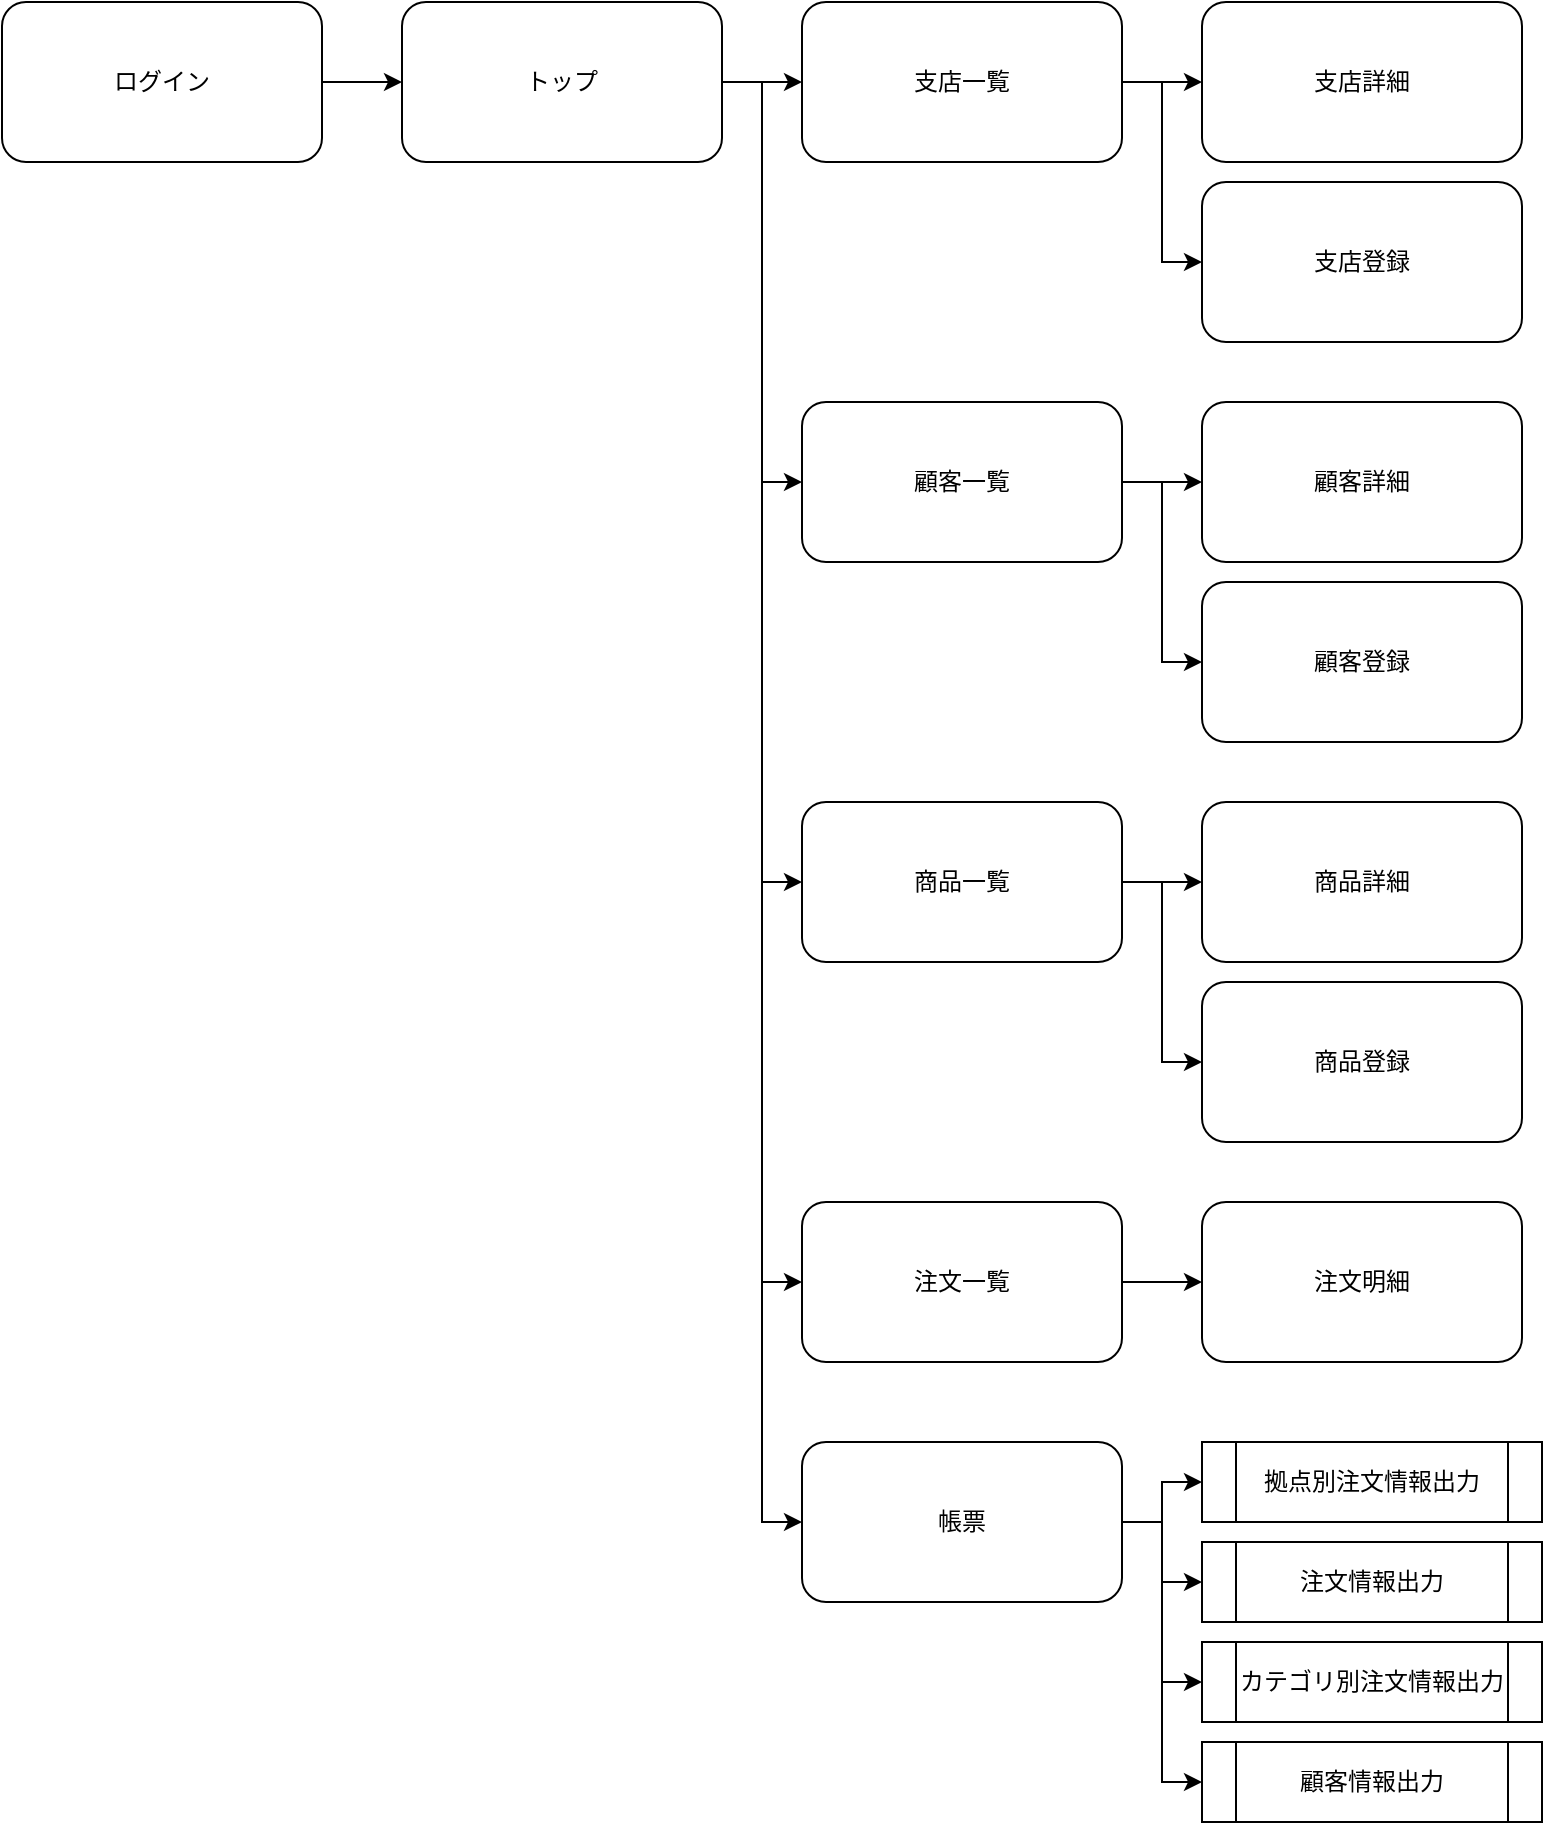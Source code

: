<mxfile version="14.0.5" type="google"><diagram id="vrm3SzyfWk53lHhbOT5x" name="Page-1"><mxGraphModel dx="1038" dy="528" grid="1" gridSize="10" guides="1" tooltips="1" connect="1" arrows="1" fold="1" page="1" pageScale="1" pageWidth="827" pageHeight="1169" math="0" shadow="0"><root><mxCell id="0"/><mxCell id="1" parent="0"/><mxCell id="nswdCbHabbKZscc-_9Zi-15" value="" style="edgeStyle=orthogonalEdgeStyle;rounded=0;orthogonalLoop=1;jettySize=auto;html=1;" edge="1" parent="1" source="nswdCbHabbKZscc-_9Zi-1" target="nswdCbHabbKZscc-_9Zi-2"><mxGeometry relative="1" as="geometry"/></mxCell><mxCell id="nswdCbHabbKZscc-_9Zi-1" value="ログイン" style="rounded=1;whiteSpace=wrap;html=1;" vertex="1" parent="1"><mxGeometry x="40" y="40" width="160" height="80" as="geometry"/></mxCell><mxCell id="nswdCbHabbKZscc-_9Zi-16" value="" style="edgeStyle=orthogonalEdgeStyle;rounded=0;orthogonalLoop=1;jettySize=auto;html=1;" edge="1" parent="1" source="nswdCbHabbKZscc-_9Zi-2" target="nswdCbHabbKZscc-_9Zi-3"><mxGeometry relative="1" as="geometry"/></mxCell><mxCell id="nswdCbHabbKZscc-_9Zi-19" style="edgeStyle=orthogonalEdgeStyle;rounded=0;orthogonalLoop=1;jettySize=auto;html=1;exitX=1;exitY=0.5;exitDx=0;exitDy=0;entryX=0;entryY=0.5;entryDx=0;entryDy=0;" edge="1" parent="1" source="nswdCbHabbKZscc-_9Zi-2" target="nswdCbHabbKZscc-_9Zi-6"><mxGeometry relative="1" as="geometry"/></mxCell><mxCell id="nswdCbHabbKZscc-_9Zi-22" style="edgeStyle=orthogonalEdgeStyle;rounded=0;orthogonalLoop=1;jettySize=auto;html=1;exitX=1;exitY=0.5;exitDx=0;exitDy=0;entryX=0;entryY=0.5;entryDx=0;entryDy=0;" edge="1" parent="1" source="nswdCbHabbKZscc-_9Zi-2" target="nswdCbHabbKZscc-_9Zi-9"><mxGeometry relative="1" as="geometry"/></mxCell><mxCell id="nswdCbHabbKZscc-_9Zi-25" style="edgeStyle=orthogonalEdgeStyle;rounded=0;orthogonalLoop=1;jettySize=auto;html=1;exitX=1;exitY=0.5;exitDx=0;exitDy=0;entryX=0;entryY=0.5;entryDx=0;entryDy=0;" edge="1" parent="1" source="nswdCbHabbKZscc-_9Zi-2" target="nswdCbHabbKZscc-_9Zi-12"><mxGeometry relative="1" as="geometry"/></mxCell><mxCell id="nswdCbHabbKZscc-_9Zi-27" style="edgeStyle=orthogonalEdgeStyle;rounded=0;orthogonalLoop=1;jettySize=auto;html=1;exitX=1;exitY=0.5;exitDx=0;exitDy=0;entryX=0;entryY=0.5;entryDx=0;entryDy=0;" edge="1" parent="1" source="nswdCbHabbKZscc-_9Zi-2" target="nswdCbHabbKZscc-_9Zi-14"><mxGeometry relative="1" as="geometry"/></mxCell><mxCell id="nswdCbHabbKZscc-_9Zi-2" value="トップ" style="rounded=1;whiteSpace=wrap;html=1;" vertex="1" parent="1"><mxGeometry x="240" y="40" width="160" height="80" as="geometry"/></mxCell><mxCell id="nswdCbHabbKZscc-_9Zi-17" value="" style="edgeStyle=orthogonalEdgeStyle;rounded=0;orthogonalLoop=1;jettySize=auto;html=1;" edge="1" parent="1" source="nswdCbHabbKZscc-_9Zi-3" target="nswdCbHabbKZscc-_9Zi-4"><mxGeometry relative="1" as="geometry"/></mxCell><mxCell id="nswdCbHabbKZscc-_9Zi-18" style="edgeStyle=orthogonalEdgeStyle;rounded=0;orthogonalLoop=1;jettySize=auto;html=1;exitX=1;exitY=0.5;exitDx=0;exitDy=0;entryX=0;entryY=0.5;entryDx=0;entryDy=0;" edge="1" parent="1" source="nswdCbHabbKZscc-_9Zi-3" target="nswdCbHabbKZscc-_9Zi-5"><mxGeometry relative="1" as="geometry"/></mxCell><mxCell id="nswdCbHabbKZscc-_9Zi-3" value="支店一覧" style="rounded=1;whiteSpace=wrap;html=1;" vertex="1" parent="1"><mxGeometry x="440" y="40" width="160" height="80" as="geometry"/></mxCell><mxCell id="nswdCbHabbKZscc-_9Zi-4" value="支店詳細" style="rounded=1;whiteSpace=wrap;html=1;" vertex="1" parent="1"><mxGeometry x="640" y="40" width="160" height="80" as="geometry"/></mxCell><mxCell id="nswdCbHabbKZscc-_9Zi-5" value="支店登録" style="rounded=1;whiteSpace=wrap;html=1;" vertex="1" parent="1"><mxGeometry x="640" y="130" width="160" height="80" as="geometry"/></mxCell><mxCell id="nswdCbHabbKZscc-_9Zi-20" value="" style="edgeStyle=orthogonalEdgeStyle;rounded=0;orthogonalLoop=1;jettySize=auto;html=1;" edge="1" parent="1" source="nswdCbHabbKZscc-_9Zi-6" target="nswdCbHabbKZscc-_9Zi-7"><mxGeometry relative="1" as="geometry"/></mxCell><mxCell id="nswdCbHabbKZscc-_9Zi-21" style="edgeStyle=orthogonalEdgeStyle;rounded=0;orthogonalLoop=1;jettySize=auto;html=1;exitX=1;exitY=0.5;exitDx=0;exitDy=0;entryX=0;entryY=0.5;entryDx=0;entryDy=0;" edge="1" parent="1" source="nswdCbHabbKZscc-_9Zi-6" target="nswdCbHabbKZscc-_9Zi-8"><mxGeometry relative="1" as="geometry"/></mxCell><mxCell id="nswdCbHabbKZscc-_9Zi-6" value="顧客一覧" style="rounded=1;whiteSpace=wrap;html=1;" vertex="1" parent="1"><mxGeometry x="440" y="240" width="160" height="80" as="geometry"/></mxCell><mxCell id="nswdCbHabbKZscc-_9Zi-7" value="顧客詳細" style="rounded=1;whiteSpace=wrap;html=1;" vertex="1" parent="1"><mxGeometry x="640" y="240" width="160" height="80" as="geometry"/></mxCell><mxCell id="nswdCbHabbKZscc-_9Zi-8" value="顧客登録" style="rounded=1;whiteSpace=wrap;html=1;" vertex="1" parent="1"><mxGeometry x="640" y="330" width="160" height="80" as="geometry"/></mxCell><mxCell id="nswdCbHabbKZscc-_9Zi-23" value="" style="edgeStyle=orthogonalEdgeStyle;rounded=0;orthogonalLoop=1;jettySize=auto;html=1;" edge="1" parent="1" source="nswdCbHabbKZscc-_9Zi-9" target="nswdCbHabbKZscc-_9Zi-10"><mxGeometry relative="1" as="geometry"/></mxCell><mxCell id="nswdCbHabbKZscc-_9Zi-24" style="edgeStyle=orthogonalEdgeStyle;rounded=0;orthogonalLoop=1;jettySize=auto;html=1;exitX=1;exitY=0.5;exitDx=0;exitDy=0;entryX=0;entryY=0.5;entryDx=0;entryDy=0;" edge="1" parent="1" source="nswdCbHabbKZscc-_9Zi-9" target="nswdCbHabbKZscc-_9Zi-11"><mxGeometry relative="1" as="geometry"/></mxCell><mxCell id="nswdCbHabbKZscc-_9Zi-9" value="商品一覧" style="rounded=1;whiteSpace=wrap;html=1;" vertex="1" parent="1"><mxGeometry x="440" y="440" width="160" height="80" as="geometry"/></mxCell><mxCell id="nswdCbHabbKZscc-_9Zi-10" value="商品詳細" style="rounded=1;whiteSpace=wrap;html=1;" vertex="1" parent="1"><mxGeometry x="640" y="440" width="160" height="80" as="geometry"/></mxCell><mxCell id="nswdCbHabbKZscc-_9Zi-11" value="商品登録" style="rounded=1;whiteSpace=wrap;html=1;" vertex="1" parent="1"><mxGeometry x="640" y="530" width="160" height="80" as="geometry"/></mxCell><mxCell id="nswdCbHabbKZscc-_9Zi-26" value="" style="edgeStyle=orthogonalEdgeStyle;rounded=0;orthogonalLoop=1;jettySize=auto;html=1;" edge="1" parent="1" source="nswdCbHabbKZscc-_9Zi-12" target="nswdCbHabbKZscc-_9Zi-13"><mxGeometry relative="1" as="geometry"/></mxCell><mxCell id="nswdCbHabbKZscc-_9Zi-12" value="注文一覧" style="rounded=1;whiteSpace=wrap;html=1;" vertex="1" parent="1"><mxGeometry x="440" y="640" width="160" height="80" as="geometry"/></mxCell><mxCell id="nswdCbHabbKZscc-_9Zi-13" value="注文明細" style="rounded=1;whiteSpace=wrap;html=1;" vertex="1" parent="1"><mxGeometry x="640" y="640" width="160" height="80" as="geometry"/></mxCell><mxCell id="nswdCbHabbKZscc-_9Zi-33" style="edgeStyle=orthogonalEdgeStyle;rounded=0;orthogonalLoop=1;jettySize=auto;html=1;exitX=1;exitY=0.5;exitDx=0;exitDy=0;entryX=0;entryY=0.5;entryDx=0;entryDy=0;" edge="1" parent="1" source="nswdCbHabbKZscc-_9Zi-14" target="nswdCbHabbKZscc-_9Zi-29"><mxGeometry relative="1" as="geometry"/></mxCell><mxCell id="nswdCbHabbKZscc-_9Zi-34" style="edgeStyle=orthogonalEdgeStyle;rounded=0;orthogonalLoop=1;jettySize=auto;html=1;exitX=1;exitY=0.5;exitDx=0;exitDy=0;entryX=0;entryY=0.5;entryDx=0;entryDy=0;" edge="1" parent="1" source="nswdCbHabbKZscc-_9Zi-14" target="nswdCbHabbKZscc-_9Zi-30"><mxGeometry relative="1" as="geometry"/></mxCell><mxCell id="nswdCbHabbKZscc-_9Zi-35" style="edgeStyle=orthogonalEdgeStyle;rounded=0;orthogonalLoop=1;jettySize=auto;html=1;exitX=1;exitY=0.5;exitDx=0;exitDy=0;entryX=0;entryY=0.5;entryDx=0;entryDy=0;" edge="1" parent="1" source="nswdCbHabbKZscc-_9Zi-14" target="nswdCbHabbKZscc-_9Zi-32"><mxGeometry relative="1" as="geometry"/></mxCell><mxCell id="nswdCbHabbKZscc-_9Zi-36" style="edgeStyle=orthogonalEdgeStyle;rounded=0;orthogonalLoop=1;jettySize=auto;html=1;exitX=1;exitY=0.5;exitDx=0;exitDy=0;entryX=0;entryY=0.5;entryDx=0;entryDy=0;" edge="1" parent="1" source="nswdCbHabbKZscc-_9Zi-14" target="nswdCbHabbKZscc-_9Zi-31"><mxGeometry relative="1" as="geometry"/></mxCell><mxCell id="nswdCbHabbKZscc-_9Zi-14" value="帳票" style="rounded=1;whiteSpace=wrap;html=1;" vertex="1" parent="1"><mxGeometry x="440" y="760" width="160" height="80" as="geometry"/></mxCell><mxCell id="nswdCbHabbKZscc-_9Zi-29" value="拠点別注文情報出力" style="shape=process;whiteSpace=wrap;html=1;backgroundOutline=1;" vertex="1" parent="1"><mxGeometry x="640" y="760" width="170" height="40" as="geometry"/></mxCell><mxCell id="nswdCbHabbKZscc-_9Zi-30" value="注文情報出力" style="shape=process;whiteSpace=wrap;html=1;backgroundOutline=1;" vertex="1" parent="1"><mxGeometry x="640" y="810" width="170" height="40" as="geometry"/></mxCell><mxCell id="nswdCbHabbKZscc-_9Zi-31" value="顧客情報出力" style="shape=process;whiteSpace=wrap;html=1;backgroundOutline=1;" vertex="1" parent="1"><mxGeometry x="640" y="910" width="170" height="40" as="geometry"/></mxCell><mxCell id="nswdCbHabbKZscc-_9Zi-32" value="カテゴリ別注文情報出力" style="shape=process;whiteSpace=wrap;html=1;backgroundOutline=1;" vertex="1" parent="1"><mxGeometry x="640" y="860" width="170" height="40" as="geometry"/></mxCell></root></mxGraphModel></diagram></mxfile>